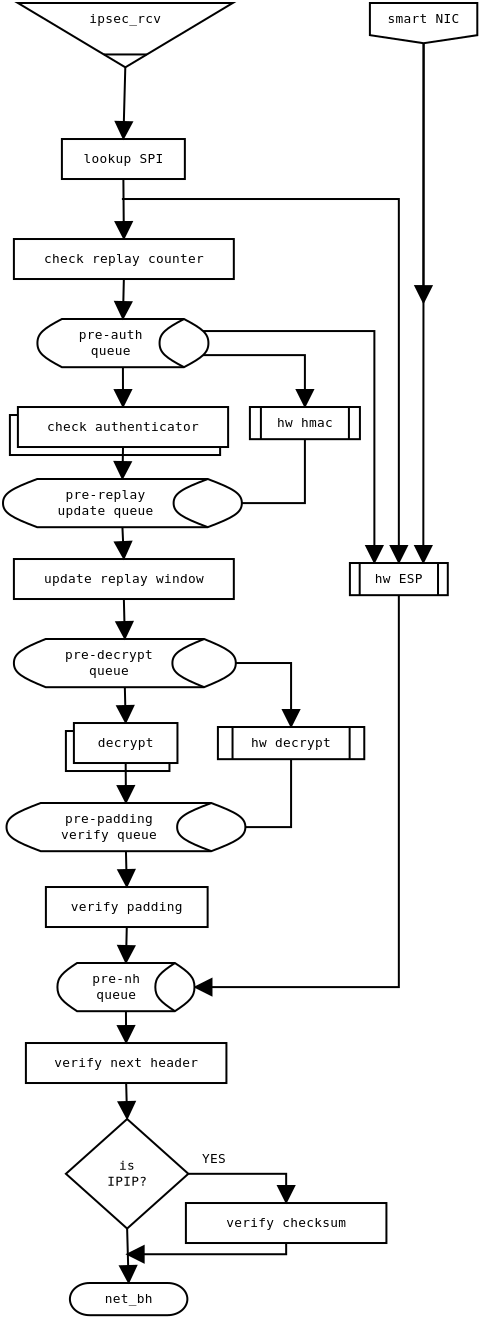 <?xml version="1.0"?>
<dia:diagram xmlns:dia="http://www.lysator.liu.se/~alla/dia/">
  <dia:layer name="Background" visible="true">
    <dia:object type="Flowchart - Box" version="0" id="O0">
      <dia:attribute name="obj_pos">
        <dia:point val="5,21.4"/>
      </dia:attribute>
      <dia:attribute name="obj_bb">
        <dia:rectangle val="4.95,21.35;15.561,23.45"/>
      </dia:attribute>
      <dia:attribute name="elem_corner">
        <dia:point val="5,21.4"/>
      </dia:attribute>
      <dia:attribute name="elem_width">
        <dia:real val="10.511"/>
      </dia:attribute>
      <dia:attribute name="elem_height">
        <dia:real val="2"/>
      </dia:attribute>
      <dia:attribute name="show_background">
        <dia:boolean val="true"/>
      </dia:attribute>
      <dia:attribute name="padding">
        <dia:real val="0.5"/>
      </dia:attribute>
      <dia:attribute name="text">
        <dia:composite type="text">
          <dia:attribute name="string">
            <dia:string>#check authenticator#</dia:string>
          </dia:attribute>
          <dia:attribute name="font">
            <dia:font name="Courier"/>
          </dia:attribute>
          <dia:attribute name="height">
            <dia:real val="0.8"/>
          </dia:attribute>
          <dia:attribute name="pos">
            <dia:point val="10.256,22.595"/>
          </dia:attribute>
          <dia:attribute name="color">
            <dia:color val="#000000"/>
          </dia:attribute>
          <dia:attribute name="alignment">
            <dia:enum val="1"/>
          </dia:attribute>
        </dia:composite>
      </dia:attribute>
    </dia:object>
    <dia:object type="Flowchart - Box" version="0" id="O1">
      <dia:attribute name="obj_pos">
        <dia:point val="7.8,37.2"/>
      </dia:attribute>
      <dia:attribute name="obj_bb">
        <dia:rectangle val="7.75,37.15;13.028,39.25"/>
      </dia:attribute>
      <dia:attribute name="elem_corner">
        <dia:point val="7.8,37.2"/>
      </dia:attribute>
      <dia:attribute name="elem_width">
        <dia:real val="5.178"/>
      </dia:attribute>
      <dia:attribute name="elem_height">
        <dia:real val="2"/>
      </dia:attribute>
      <dia:attribute name="show_background">
        <dia:boolean val="true"/>
      </dia:attribute>
      <dia:attribute name="padding">
        <dia:real val="0.5"/>
      </dia:attribute>
      <dia:attribute name="text">
        <dia:composite type="text">
          <dia:attribute name="string">
            <dia:string>#decrypt#</dia:string>
          </dia:attribute>
          <dia:attribute name="font">
            <dia:font name="Courier"/>
          </dia:attribute>
          <dia:attribute name="height">
            <dia:real val="0.8"/>
          </dia:attribute>
          <dia:attribute name="pos">
            <dia:point val="10.389,38.395"/>
          </dia:attribute>
          <dia:attribute name="color">
            <dia:color val="#000000"/>
          </dia:attribute>
          <dia:attribute name="alignment">
            <dia:enum val="1"/>
          </dia:attribute>
        </dia:composite>
      </dia:attribute>
    </dia:object>
    <dia:object type="Flowchart - Offline Storage" version="0" id="O2">
      <dia:attribute name="obj_pos">
        <dia:point val="5.4,0.8"/>
      </dia:attribute>
      <dia:attribute name="obj_bb">
        <dia:rectangle val="4.876,0.276;16.665,4.538"/>
      </dia:attribute>
      <dia:attribute name="elem_corner">
        <dia:point val="5.4,0.8"/>
      </dia:attribute>
      <dia:attribute name="elem_width">
        <dia:real val="10.741"/>
      </dia:attribute>
      <dia:attribute name="elem_height">
        <dia:real val="3.214"/>
      </dia:attribute>
      <dia:attribute name="show_background">
        <dia:boolean val="true"/>
      </dia:attribute>
      <dia:attribute name="flip_horizontal">
        <dia:boolean val="false"/>
      </dia:attribute>
      <dia:attribute name="flip_vertical">
        <dia:boolean val="false"/>
      </dia:attribute>
      <dia:attribute name="padding">
        <dia:real val="0.354"/>
      </dia:attribute>
      <dia:attribute name="text">
        <dia:composite type="text">
          <dia:attribute name="string">
            <dia:string>#ipsec_rcv#</dia:string>
          </dia:attribute>
          <dia:attribute name="font">
            <dia:font name="Courier"/>
          </dia:attribute>
          <dia:attribute name="height">
            <dia:real val="0.8"/>
          </dia:attribute>
          <dia:attribute name="pos">
            <dia:point val="10.77,1.798"/>
          </dia:attribute>
          <dia:attribute name="color">
            <dia:color val="#000000"/>
          </dia:attribute>
          <dia:attribute name="alignment">
            <dia:enum val="1"/>
          </dia:attribute>
        </dia:composite>
      </dia:attribute>
    </dia:object>
    <dia:object type="Standard - Line" version="0" id="O3">
      <dia:attribute name="obj_pos">
        <dia:point val="10.674,9.6"/>
      </dia:attribute>
      <dia:attribute name="obj_bb">
        <dia:rectangle val="9.898,9.55;11.498,12.65"/>
      </dia:attribute>
      <dia:attribute name="conn_endpoints">
        <dia:point val="10.674,9.6"/>
        <dia:point val="10.698,12.6"/>
      </dia:attribute>
      <dia:attribute name="numcp">
        <dia:int val="2"/>
      </dia:attribute>
      <dia:attribute name="end_arrow">
        <dia:enum val="3"/>
      </dia:attribute>
      <dia:attribute name="end_arrow_length">
        <dia:real val="0.8"/>
      </dia:attribute>
      <dia:attribute name="end_arrow_width">
        <dia:real val="0.8"/>
      </dia:attribute>
      <dia:connections>
        <dia:connection handle="0" to="O6" connection="13"/>
        <dia:connection handle="1" to="O4" connection="2"/>
      </dia:connections>
    </dia:object>
    <dia:object type="Flowchart - Box" version="0" id="O4">
      <dia:attribute name="obj_pos">
        <dia:point val="5.2,12.6"/>
      </dia:attribute>
      <dia:attribute name="obj_bb">
        <dia:rectangle val="5.15,12.55;16.246,14.65"/>
      </dia:attribute>
      <dia:attribute name="elem_corner">
        <dia:point val="5.2,12.6"/>
      </dia:attribute>
      <dia:attribute name="elem_width">
        <dia:real val="10.996"/>
      </dia:attribute>
      <dia:attribute name="elem_height">
        <dia:real val="2"/>
      </dia:attribute>
      <dia:attribute name="show_background">
        <dia:boolean val="true"/>
      </dia:attribute>
      <dia:attribute name="padding">
        <dia:real val="0.5"/>
      </dia:attribute>
      <dia:attribute name="text">
        <dia:composite type="text">
          <dia:attribute name="string">
            <dia:string>#check replay counter#</dia:string>
          </dia:attribute>
          <dia:attribute name="font">
            <dia:font name="Courier"/>
          </dia:attribute>
          <dia:attribute name="height">
            <dia:real val="0.8"/>
          </dia:attribute>
          <dia:attribute name="pos">
            <dia:point val="10.698,13.795"/>
          </dia:attribute>
          <dia:attribute name="color">
            <dia:color val="#000000"/>
          </dia:attribute>
          <dia:attribute name="alignment">
            <dia:enum val="1"/>
          </dia:attribute>
        </dia:composite>
      </dia:attribute>
    </dia:object>
    <dia:object type="Standard - Line" version="0" id="O5">
      <dia:attribute name="obj_pos">
        <dia:point val="10.651,19.007"/>
      </dia:attribute>
      <dia:attribute name="obj_bb">
        <dia:rectangle val="9.856,18.957;11.456,21.05"/>
      </dia:attribute>
      <dia:attribute name="conn_endpoints">
        <dia:point val="10.651,19.007"/>
        <dia:point val="10.656,21"/>
      </dia:attribute>
      <dia:attribute name="numcp">
        <dia:int val="2"/>
      </dia:attribute>
      <dia:attribute name="end_arrow">
        <dia:enum val="3"/>
      </dia:attribute>
      <dia:attribute name="end_arrow_length">
        <dia:real val="0.8"/>
      </dia:attribute>
      <dia:attribute name="end_arrow_width">
        <dia:real val="0.8"/>
      </dia:attribute>
      <dia:connections>
        <dia:connection handle="0" to="O46" connection="14"/>
        <dia:connection handle="1" to="O44" connection="2"/>
      </dia:connections>
    </dia:object>
    <dia:object type="Flowchart - Box" version="0" id="O6">
      <dia:attribute name="obj_pos">
        <dia:point val="7.6,7.6"/>
      </dia:attribute>
      <dia:attribute name="obj_bb">
        <dia:rectangle val="7.55,7.55;13.798,9.65"/>
      </dia:attribute>
      <dia:attribute name="elem_corner">
        <dia:point val="7.6,7.6"/>
      </dia:attribute>
      <dia:attribute name="elem_width">
        <dia:real val="6.148"/>
      </dia:attribute>
      <dia:attribute name="elem_height">
        <dia:real val="2"/>
      </dia:attribute>
      <dia:attribute name="show_background">
        <dia:boolean val="true"/>
      </dia:attribute>
      <dia:attribute name="padding">
        <dia:real val="0.5"/>
      </dia:attribute>
      <dia:attribute name="text">
        <dia:composite type="text">
          <dia:attribute name="string">
            <dia:string>#lookup SPI#</dia:string>
          </dia:attribute>
          <dia:attribute name="font">
            <dia:font name="Courier"/>
          </dia:attribute>
          <dia:attribute name="height">
            <dia:real val="0.8"/>
          </dia:attribute>
          <dia:attribute name="pos">
            <dia:point val="10.674,8.795"/>
          </dia:attribute>
          <dia:attribute name="color">
            <dia:color val="#000000"/>
          </dia:attribute>
          <dia:attribute name="alignment">
            <dia:enum val="1"/>
          </dia:attribute>
        </dia:composite>
      </dia:attribute>
    </dia:object>
    <dia:object type="Standard - Line" version="0" id="O7">
      <dia:attribute name="obj_pos">
        <dia:point val="10.77,4.014"/>
      </dia:attribute>
      <dia:attribute name="obj_bb">
        <dia:rectangle val="9.874,3.964;11.474,7.65"/>
      </dia:attribute>
      <dia:attribute name="conn_endpoints">
        <dia:point val="10.77,4.014"/>
        <dia:point val="10.674,7.6"/>
      </dia:attribute>
      <dia:attribute name="numcp">
        <dia:int val="1"/>
      </dia:attribute>
      <dia:attribute name="end_arrow">
        <dia:enum val="3"/>
      </dia:attribute>
      <dia:attribute name="end_arrow_length">
        <dia:real val="0.8"/>
      </dia:attribute>
      <dia:attribute name="end_arrow_width">
        <dia:real val="0.8"/>
      </dia:attribute>
      <dia:connections>
        <dia:connection handle="0" to="O2" connection="8"/>
        <dia:connection handle="1" to="O6" connection="2"/>
      </dia:connections>
    </dia:object>
    <dia:object type="Standard - Line" version="0" id="O8">
      <dia:attribute name="obj_pos">
        <dia:point val="10.747,35.007"/>
      </dia:attribute>
      <dia:attribute name="obj_bb">
        <dia:rectangle val="9.989,34.957;11.589,36.85"/>
      </dia:attribute>
      <dia:attribute name="conn_endpoints">
        <dia:point val="10.747,35.007"/>
        <dia:point val="10.789,36.8"/>
      </dia:attribute>
      <dia:attribute name="numcp">
        <dia:int val="2"/>
      </dia:attribute>
      <dia:attribute name="end_arrow">
        <dia:enum val="3"/>
      </dia:attribute>
      <dia:attribute name="end_arrow_length">
        <dia:real val="0.8"/>
      </dia:attribute>
      <dia:attribute name="end_arrow_width">
        <dia:real val="0.8"/>
      </dia:attribute>
      <dia:connections>
        <dia:connection handle="0" to="O38" connection="14"/>
        <dia:connection handle="1" to="O36" connection="2"/>
      </dia:connections>
    </dia:object>
    <dia:object type="Flowchart - Box" version="0" id="O9">
      <dia:attribute name="obj_pos">
        <dia:point val="6.8,45"/>
      </dia:attribute>
      <dia:attribute name="obj_bb">
        <dia:rectangle val="6.75,44.95;14.937,47.05"/>
      </dia:attribute>
      <dia:attribute name="elem_corner">
        <dia:point val="6.8,45"/>
      </dia:attribute>
      <dia:attribute name="elem_width">
        <dia:real val="8.087"/>
      </dia:attribute>
      <dia:attribute name="elem_height">
        <dia:real val="2"/>
      </dia:attribute>
      <dia:attribute name="show_background">
        <dia:boolean val="true"/>
      </dia:attribute>
      <dia:attribute name="padding">
        <dia:real val="0.5"/>
      </dia:attribute>
      <dia:attribute name="text">
        <dia:composite type="text">
          <dia:attribute name="string">
            <dia:string>#verify padding#</dia:string>
          </dia:attribute>
          <dia:attribute name="font">
            <dia:font name="Courier"/>
          </dia:attribute>
          <dia:attribute name="height">
            <dia:real val="0.8"/>
          </dia:attribute>
          <dia:attribute name="pos">
            <dia:point val="10.844,46.195"/>
          </dia:attribute>
          <dia:attribute name="color">
            <dia:color val="#000000"/>
          </dia:attribute>
          <dia:attribute name="alignment">
            <dia:enum val="1"/>
          </dia:attribute>
        </dia:composite>
      </dia:attribute>
    </dia:object>
    <dia:object type="Standard - Line" version="0" id="O10">
      <dia:attribute name="obj_pos">
        <dia:point val="10.789,38.8"/>
      </dia:attribute>
      <dia:attribute name="obj_bb">
        <dia:rectangle val="10.002,38.75;11.602,40.85"/>
      </dia:attribute>
      <dia:attribute name="conn_endpoints">
        <dia:point val="10.789,38.8"/>
        <dia:point val="10.802,40.8"/>
      </dia:attribute>
      <dia:attribute name="numcp">
        <dia:int val="2"/>
      </dia:attribute>
      <dia:attribute name="end_arrow">
        <dia:enum val="3"/>
      </dia:attribute>
      <dia:attribute name="end_arrow_length">
        <dia:real val="0.8"/>
      </dia:attribute>
      <dia:attribute name="end_arrow_width">
        <dia:real val="0.8"/>
      </dia:attribute>
      <dia:connections>
        <dia:connection handle="0" to="O36" connection="13"/>
        <dia:connection handle="1" to="O34" connection="2"/>
      </dia:connections>
    </dia:object>
    <dia:object type="Standard - Line" version="0" id="O11">
      <dia:attribute name="obj_pos">
        <dia:point val="10.844,47"/>
      </dia:attribute>
      <dia:attribute name="obj_bb">
        <dia:rectangle val="10.002,46.95;11.602,48.85"/>
      </dia:attribute>
      <dia:attribute name="conn_endpoints">
        <dia:point val="10.844,47"/>
        <dia:point val="10.802,48.8"/>
      </dia:attribute>
      <dia:attribute name="numcp">
        <dia:int val="2"/>
      </dia:attribute>
      <dia:attribute name="end_arrow">
        <dia:enum val="3"/>
      </dia:attribute>
      <dia:attribute name="end_arrow_length">
        <dia:real val="0.8"/>
      </dia:attribute>
      <dia:attribute name="end_arrow_width">
        <dia:real val="0.8"/>
      </dia:attribute>
      <dia:connections>
        <dia:connection handle="0" to="O9" connection="13"/>
        <dia:connection handle="1" to="O33" connection="2"/>
      </dia:connections>
    </dia:object>
    <dia:object type="Standard - Line" version="0" id="O12">
      <dia:attribute name="obj_pos">
        <dia:point val="10.656,23"/>
      </dia:attribute>
      <dia:attribute name="obj_bb">
        <dia:rectangle val="9.827,22.95;11.426,24.65"/>
      </dia:attribute>
      <dia:attribute name="conn_endpoints">
        <dia:point val="10.656,23"/>
        <dia:point val="10.626,24.6"/>
      </dia:attribute>
      <dia:attribute name="numcp">
        <dia:int val="2"/>
      </dia:attribute>
      <dia:attribute name="end_arrow">
        <dia:enum val="3"/>
      </dia:attribute>
      <dia:attribute name="end_arrow_length">
        <dia:real val="0.8"/>
      </dia:attribute>
      <dia:attribute name="end_arrow_width">
        <dia:real val="0.8"/>
      </dia:attribute>
      <dia:connections>
        <dia:connection handle="0" to="O44" connection="13"/>
        <dia:connection handle="1" to="O42" connection="2"/>
      </dia:connections>
    </dia:object>
    <dia:object type="Standard - ZigZagLine" version="0" id="O13">
      <dia:attribute name="obj_pos">
        <dia:point val="14.658,18.405"/>
      </dia:attribute>
      <dia:attribute name="obj_bb">
        <dia:rectangle val="14.608,18.355;20.55,21"/>
      </dia:attribute>
      <dia:attribute name="orth_points">
        <dia:point val="14.658,18.405"/>
        <dia:point val="19.75,18.405"/>
        <dia:point val="19.75,21"/>
      </dia:attribute>
      <dia:attribute name="orth_orient">
        <dia:enum val="0"/>
        <dia:enum val="1"/>
      </dia:attribute>
      <dia:attribute name="end_arrow">
        <dia:enum val="3"/>
      </dia:attribute>
      <dia:attribute name="end_arrow_length">
        <dia:real val="0.8"/>
      </dia:attribute>
      <dia:attribute name="end_arrow_width">
        <dia:real val="0.8"/>
      </dia:attribute>
      <dia:connections>
        <dia:connection handle="0" to="O46" connection="11"/>
        <dia:connection handle="1" to="O45" connection="2"/>
      </dia:connections>
    </dia:object>
    <dia:object type="Standard - ZigZagLine" version="0" id="O14">
      <dia:attribute name="obj_pos">
        <dia:point val="14.053,25.804"/>
      </dia:attribute>
      <dia:attribute name="obj_bb">
        <dia:rectangle val="14.003,22.607;19.8,26.604"/>
      </dia:attribute>
      <dia:attribute name="orth_points">
        <dia:point val="14.053,25.804"/>
        <dia:point val="19.75,25.804"/>
        <dia:point val="19.75,22.607"/>
      </dia:attribute>
      <dia:attribute name="orth_orient">
        <dia:enum val="0"/>
        <dia:enum val="1"/>
      </dia:attribute>
      <dia:attribute name="start_arrow">
        <dia:enum val="3"/>
      </dia:attribute>
      <dia:attribute name="start_arrow_length">
        <dia:real val="0.8"/>
      </dia:attribute>
      <dia:attribute name="start_arrow_width">
        <dia:real val="0.8"/>
      </dia:attribute>
      <dia:connections>
        <dia:connection handle="0" to="O42" connection="10"/>
        <dia:connection handle="1" to="O45" connection="14"/>
      </dia:connections>
    </dia:object>
    <dia:object type="Standard - ZigZagLine" version="0" id="O15">
      <dia:attribute name="obj_pos">
        <dia:point val="16.295,33.804"/>
      </dia:attribute>
      <dia:attribute name="obj_bb">
        <dia:rectangle val="16.245,33.75;19.859,37"/>
      </dia:attribute>
      <dia:attribute name="orth_points">
        <dia:point val="16.295,33.804"/>
        <dia:point val="16.295,33.8"/>
        <dia:point val="19.059,33.8"/>
        <dia:point val="19.059,37"/>
      </dia:attribute>
      <dia:attribute name="orth_orient">
        <dia:enum val="1"/>
        <dia:enum val="0"/>
        <dia:enum val="1"/>
      </dia:attribute>
      <dia:attribute name="end_arrow">
        <dia:enum val="3"/>
      </dia:attribute>
      <dia:attribute name="end_arrow_length">
        <dia:real val="0.8"/>
      </dia:attribute>
      <dia:attribute name="end_arrow_width">
        <dia:real val="0.8"/>
      </dia:attribute>
      <dia:connections>
        <dia:connection handle="0" to="O38" connection="10"/>
        <dia:connection handle="1" to="O37" connection="2"/>
      </dia:connections>
    </dia:object>
    <dia:object type="Standard - ZigZagLine" version="0" id="O16">
      <dia:attribute name="obj_pos">
        <dia:point val="14.229,42.004"/>
      </dia:attribute>
      <dia:attribute name="obj_bb">
        <dia:rectangle val="14.179,38.607;19.109,42.804"/>
      </dia:attribute>
      <dia:attribute name="orth_points">
        <dia:point val="14.229,42.004"/>
        <dia:point val="19.059,42.004"/>
        <dia:point val="19.059,38.607"/>
      </dia:attribute>
      <dia:attribute name="orth_orient">
        <dia:enum val="0"/>
        <dia:enum val="1"/>
      </dia:attribute>
      <dia:attribute name="start_arrow">
        <dia:enum val="3"/>
      </dia:attribute>
      <dia:attribute name="start_arrow_length">
        <dia:real val="0.8"/>
      </dia:attribute>
      <dia:attribute name="start_arrow_width">
        <dia:real val="0.8"/>
      </dia:attribute>
      <dia:connections>
        <dia:connection handle="0" to="O34" connection="10"/>
        <dia:connection handle="1" to="O37" connection="14"/>
      </dia:connections>
    </dia:object>
    <dia:object type="Standard - ZigZagLine" version="0" id="O17">
      <dia:attribute name="obj_pos">
        <dia:point val="14.658,17.202"/>
      </dia:attribute>
      <dia:attribute name="obj_bb">
        <dia:rectangle val="14.608,17.152;24.024,28.8"/>
      </dia:attribute>
      <dia:attribute name="orth_points">
        <dia:point val="14.658,17.202"/>
        <dia:point val="23.224,17.202"/>
        <dia:point val="23.224,28.8"/>
      </dia:attribute>
      <dia:attribute name="orth_orient">
        <dia:enum val="0"/>
        <dia:enum val="1"/>
      </dia:attribute>
      <dia:attribute name="end_arrow">
        <dia:enum val="3"/>
      </dia:attribute>
      <dia:attribute name="end_arrow_length">
        <dia:real val="0.8"/>
      </dia:attribute>
      <dia:attribute name="end_arrow_width">
        <dia:real val="0.8"/>
      </dia:attribute>
      <dia:connections>
        <dia:connection handle="0" to="O46" connection="9"/>
        <dia:connection handle="1" to="O41" connection="1"/>
      </dia:connections>
    </dia:object>
    <dia:object type="Standard - ZigZagLine" version="0" id="O18">
      <dia:attribute name="obj_pos">
        <dia:point val="14.229,50.004"/>
      </dia:attribute>
      <dia:attribute name="obj_bb">
        <dia:rectangle val="14.179,30.407;24.497,50.804"/>
      </dia:attribute>
      <dia:attribute name="orth_points">
        <dia:point val="14.229,50.004"/>
        <dia:point val="24.447,50.004"/>
        <dia:point val="24.447,30.407"/>
      </dia:attribute>
      <dia:attribute name="orth_orient">
        <dia:enum val="0"/>
        <dia:enum val="1"/>
      </dia:attribute>
      <dia:attribute name="start_arrow">
        <dia:enum val="3"/>
      </dia:attribute>
      <dia:attribute name="start_arrow_length">
        <dia:real val="0.8"/>
      </dia:attribute>
      <dia:attribute name="start_arrow_width">
        <dia:real val="0.8"/>
      </dia:attribute>
      <dia:connections>
        <dia:connection handle="0" to="O33" connection="10"/>
        <dia:connection handle="1" to="O41" connection="14"/>
      </dia:connections>
    </dia:object>
    <dia:object type="Flowchart - Off Page Connector" version="0" id="O19">
      <dia:attribute name="obj_pos">
        <dia:point val="23,0.8"/>
      </dia:attribute>
      <dia:attribute name="obj_bb">
        <dia:rectangle val="22.476,0.276;28.894,3.333"/>
      </dia:attribute>
      <dia:attribute name="elem_corner">
        <dia:point val="23,0.8"/>
      </dia:attribute>
      <dia:attribute name="elem_width">
        <dia:real val="5.37"/>
      </dia:attribute>
      <dia:attribute name="elem_height">
        <dia:real val="2.009"/>
      </dia:attribute>
      <dia:attribute name="show_background">
        <dia:boolean val="true"/>
      </dia:attribute>
      <dia:attribute name="flip_horizontal">
        <dia:boolean val="false"/>
      </dia:attribute>
      <dia:attribute name="flip_vertical">
        <dia:boolean val="false"/>
      </dia:attribute>
      <dia:attribute name="padding">
        <dia:real val="0.354"/>
      </dia:attribute>
      <dia:attribute name="text">
        <dia:composite type="text">
          <dia:attribute name="string">
            <dia:string>#smart NIC#</dia:string>
          </dia:attribute>
          <dia:attribute name="font">
            <dia:font name="Courier"/>
          </dia:attribute>
          <dia:attribute name="height">
            <dia:real val="0.8"/>
          </dia:attribute>
          <dia:attribute name="pos">
            <dia:point val="25.685,1.798"/>
          </dia:attribute>
          <dia:attribute name="color">
            <dia:color val="#000000"/>
          </dia:attribute>
          <dia:attribute name="alignment">
            <dia:enum val="1"/>
          </dia:attribute>
        </dia:composite>
      </dia:attribute>
    </dia:object>
    <dia:object type="Standard - Line" version="0" id="O20">
      <dia:attribute name="obj_pos">
        <dia:point val="25.685,2.809"/>
      </dia:attribute>
      <dia:attribute name="obj_bb">
        <dia:rectangle val="24.878,2.759;26.478,15.854"/>
      </dia:attribute>
      <dia:attribute name="conn_endpoints">
        <dia:point val="25.685,2.809"/>
        <dia:point val="25.678,15.804"/>
      </dia:attribute>
      <dia:attribute name="numcp">
        <dia:int val="1"/>
      </dia:attribute>
      <dia:attribute name="end_arrow">
        <dia:enum val="3"/>
      </dia:attribute>
      <dia:attribute name="end_arrow_length">
        <dia:real val="0.8"/>
      </dia:attribute>
      <dia:attribute name="end_arrow_width">
        <dia:real val="0.8"/>
      </dia:attribute>
      <dia:connections>
        <dia:connection handle="0" to="O19" connection="14"/>
        <dia:connection handle="1" to="O21" connection="0"/>
      </dia:connections>
    </dia:object>
    <dia:object type="Standard - Line" version="0" id="O21">
      <dia:attribute name="obj_pos">
        <dia:point val="25.685,2.809"/>
      </dia:attribute>
      <dia:attribute name="obj_bb">
        <dia:rectangle val="24.871,2.759;26.471,28.85"/>
      </dia:attribute>
      <dia:attribute name="conn_endpoints">
        <dia:point val="25.685,2.809"/>
        <dia:point val="25.671,28.8"/>
      </dia:attribute>
      <dia:attribute name="numcp">
        <dia:int val="1"/>
      </dia:attribute>
      <dia:attribute name="end_arrow">
        <dia:enum val="3"/>
      </dia:attribute>
      <dia:attribute name="end_arrow_length">
        <dia:real val="0.8"/>
      </dia:attribute>
      <dia:attribute name="end_arrow_width">
        <dia:real val="0.8"/>
      </dia:attribute>
      <dia:connections>
        <dia:connection handle="0" to="O19" connection="14"/>
        <dia:connection handle="1" to="O41" connection="3"/>
      </dia:connections>
    </dia:object>
    <dia:object type="Standard - ZigZagLine" version="0" id="O22">
      <dia:attribute name="obj_pos">
        <dia:point val="10.6,10.6"/>
      </dia:attribute>
      <dia:attribute name="obj_bb">
        <dia:rectangle val="10.55,10.55;25.247,28.8"/>
      </dia:attribute>
      <dia:attribute name="orth_points">
        <dia:point val="10.6,10.6"/>
        <dia:point val="24.447,10.6"/>
        <dia:point val="24.447,28.8"/>
      </dia:attribute>
      <dia:attribute name="orth_orient">
        <dia:enum val="0"/>
        <dia:enum val="1"/>
      </dia:attribute>
      <dia:attribute name="end_arrow">
        <dia:enum val="3"/>
      </dia:attribute>
      <dia:attribute name="end_arrow_length">
        <dia:real val="0.8"/>
      </dia:attribute>
      <dia:attribute name="end_arrow_width">
        <dia:real val="0.8"/>
      </dia:attribute>
      <dia:connections>
        <dia:connection handle="1" to="O41" connection="2"/>
      </dia:connections>
    </dia:object>
    <dia:object type="Flowchart - Terminal" version="0" id="O23">
      <dia:attribute name="obj_pos">
        <dia:point val="8,64.8"/>
      </dia:attribute>
      <dia:attribute name="obj_bb">
        <dia:rectangle val="7.476,64.276;14.398,66.931"/>
      </dia:attribute>
      <dia:attribute name="elem_corner">
        <dia:point val="8,64.8"/>
      </dia:attribute>
      <dia:attribute name="elem_width">
        <dia:real val="5.874"/>
      </dia:attribute>
      <dia:attribute name="elem_height">
        <dia:real val="1.607"/>
      </dia:attribute>
      <dia:attribute name="show_background">
        <dia:boolean val="true"/>
      </dia:attribute>
      <dia:attribute name="flip_horizontal">
        <dia:boolean val="false"/>
      </dia:attribute>
      <dia:attribute name="flip_vertical">
        <dia:boolean val="false"/>
      </dia:attribute>
      <dia:attribute name="padding">
        <dia:real val="0.354"/>
      </dia:attribute>
      <dia:attribute name="text">
        <dia:composite type="text">
          <dia:attribute name="string">
            <dia:string>#net_bh#</dia:string>
          </dia:attribute>
          <dia:attribute name="font">
            <dia:font name="Courier"/>
          </dia:attribute>
          <dia:attribute name="height">
            <dia:real val="0.8"/>
          </dia:attribute>
          <dia:attribute name="pos">
            <dia:point val="10.937,65.798"/>
          </dia:attribute>
          <dia:attribute name="color">
            <dia:color val="#000000"/>
          </dia:attribute>
          <dia:attribute name="alignment">
            <dia:enum val="1"/>
          </dia:attribute>
        </dia:composite>
      </dia:attribute>
    </dia:object>
    <dia:object type="Flowchart - Box" version="0" id="O24">
      <dia:attribute name="obj_pos">
        <dia:point val="5.8,52.8"/>
      </dia:attribute>
      <dia:attribute name="obj_bb">
        <dia:rectangle val="5.75,52.75;15.876,54.85"/>
      </dia:attribute>
      <dia:attribute name="elem_corner">
        <dia:point val="5.8,52.8"/>
      </dia:attribute>
      <dia:attribute name="elem_width">
        <dia:real val="10.026"/>
      </dia:attribute>
      <dia:attribute name="elem_height">
        <dia:real val="2"/>
      </dia:attribute>
      <dia:attribute name="show_background">
        <dia:boolean val="true"/>
      </dia:attribute>
      <dia:attribute name="padding">
        <dia:real val="0.5"/>
      </dia:attribute>
      <dia:attribute name="text">
        <dia:composite type="text">
          <dia:attribute name="string">
            <dia:string>#verify next header#</dia:string>
          </dia:attribute>
          <dia:attribute name="font">
            <dia:font name="Courier"/>
          </dia:attribute>
          <dia:attribute name="height">
            <dia:real val="0.8"/>
          </dia:attribute>
          <dia:attribute name="pos">
            <dia:point val="10.813,53.995"/>
          </dia:attribute>
          <dia:attribute name="color">
            <dia:color val="#000000"/>
          </dia:attribute>
          <dia:attribute name="alignment">
            <dia:enum val="1"/>
          </dia:attribute>
        </dia:composite>
      </dia:attribute>
    </dia:object>
    <dia:object type="Flowchart - Box" version="0" id="O25">
      <dia:attribute name="obj_pos">
        <dia:point val="13.8,60.8"/>
      </dia:attribute>
      <dia:attribute name="obj_bb">
        <dia:rectangle val="13.75,60.75;23.876,62.85"/>
      </dia:attribute>
      <dia:attribute name="elem_corner">
        <dia:point val="13.8,60.8"/>
      </dia:attribute>
      <dia:attribute name="elem_width">
        <dia:real val="10.026"/>
      </dia:attribute>
      <dia:attribute name="elem_height">
        <dia:real val="2"/>
      </dia:attribute>
      <dia:attribute name="show_background">
        <dia:boolean val="true"/>
      </dia:attribute>
      <dia:attribute name="padding">
        <dia:real val="0.5"/>
      </dia:attribute>
      <dia:attribute name="text">
        <dia:composite type="text">
          <dia:attribute name="string">
            <dia:string>#verify checksum#</dia:string>
          </dia:attribute>
          <dia:attribute name="font">
            <dia:font name="Courier"/>
          </dia:attribute>
          <dia:attribute name="height">
            <dia:real val="0.8"/>
          </dia:attribute>
          <dia:attribute name="pos">
            <dia:point val="18.813,61.995"/>
          </dia:attribute>
          <dia:attribute name="color">
            <dia:color val="#000000"/>
          </dia:attribute>
          <dia:attribute name="alignment">
            <dia:enum val="1"/>
          </dia:attribute>
        </dia:composite>
      </dia:attribute>
    </dia:object>
    <dia:object type="Flowchart - Diamond" version="0" id="O26">
      <dia:attribute name="obj_pos">
        <dia:point val="7.8,56.6"/>
      </dia:attribute>
      <dia:attribute name="obj_bb">
        <dia:rectangle val="7.75,56.55;13.971,62.127"/>
      </dia:attribute>
      <dia:attribute name="elem_corner">
        <dia:point val="7.8,56.6"/>
      </dia:attribute>
      <dia:attribute name="elem_width">
        <dia:real val="6.121"/>
      </dia:attribute>
      <dia:attribute name="elem_height">
        <dia:real val="5.477"/>
      </dia:attribute>
      <dia:attribute name="show_background">
        <dia:boolean val="true"/>
      </dia:attribute>
      <dia:attribute name="padding">
        <dia:real val="0.354"/>
      </dia:attribute>
      <dia:attribute name="text">
        <dia:composite type="text">
          <dia:attribute name="string">
            <dia:string>#is
IPIP?#</dia:string>
          </dia:attribute>
          <dia:attribute name="font">
            <dia:font name="Courier"/>
          </dia:attribute>
          <dia:attribute name="height">
            <dia:real val="0.8"/>
          </dia:attribute>
          <dia:attribute name="pos">
            <dia:point val="10.861,59.133"/>
          </dia:attribute>
          <dia:attribute name="color">
            <dia:color val="#000000"/>
          </dia:attribute>
          <dia:attribute name="alignment">
            <dia:enum val="1"/>
          </dia:attribute>
        </dia:composite>
      </dia:attribute>
    </dia:object>
    <dia:object type="Standard - Line" version="0" id="O27">
      <dia:attribute name="obj_pos">
        <dia:point val="10.813,54.8"/>
      </dia:attribute>
      <dia:attribute name="obj_bb">
        <dia:rectangle val="10.061,54.75;11.66,56.65"/>
      </dia:attribute>
      <dia:attribute name="conn_endpoints">
        <dia:point val="10.813,54.8"/>
        <dia:point val="10.861,56.6"/>
      </dia:attribute>
      <dia:attribute name="numcp">
        <dia:int val="1"/>
      </dia:attribute>
      <dia:attribute name="end_arrow">
        <dia:enum val="3"/>
      </dia:attribute>
      <dia:attribute name="end_arrow_length">
        <dia:real val="0.8"/>
      </dia:attribute>
      <dia:attribute name="end_arrow_width">
        <dia:real val="0.8"/>
      </dia:attribute>
      <dia:connections>
        <dia:connection handle="0" to="O24" connection="13"/>
        <dia:connection handle="1" to="O26" connection="0"/>
      </dia:connections>
    </dia:object>
    <dia:object type="Standard - ZigZagLine" version="0" id="O28">
      <dia:attribute name="obj_pos">
        <dia:point val="13.921,59.339"/>
      </dia:attribute>
      <dia:attribute name="obj_bb">
        <dia:rectangle val="13.871,59.289;19.613,60.8"/>
      </dia:attribute>
      <dia:attribute name="orth_points">
        <dia:point val="13.921,59.339"/>
        <dia:point val="18.813,59.339"/>
        <dia:point val="18.813,60.8"/>
      </dia:attribute>
      <dia:attribute name="orth_orient">
        <dia:enum val="0"/>
        <dia:enum val="1"/>
      </dia:attribute>
      <dia:attribute name="end_arrow">
        <dia:enum val="3"/>
      </dia:attribute>
      <dia:attribute name="end_arrow_length">
        <dia:real val="0.8"/>
      </dia:attribute>
      <dia:attribute name="end_arrow_width">
        <dia:real val="0.8"/>
      </dia:attribute>
      <dia:connections>
        <dia:connection handle="0" to="O26" connection="4"/>
        <dia:connection handle="1" to="O25" connection="2"/>
      </dia:connections>
    </dia:object>
    <dia:object type="Standard - Text" version="0" id="O29">
      <dia:attribute name="obj_pos">
        <dia:point val="15.2,58.8"/>
      </dia:attribute>
      <dia:attribute name="obj_bb">
        <dia:rectangle val="14.323,58.205;16.027,59.005"/>
      </dia:attribute>
      <dia:attribute name="text">
        <dia:composite type="text">
          <dia:attribute name="string">
            <dia:string>#YES#</dia:string>
          </dia:attribute>
          <dia:attribute name="font">
            <dia:font name="Courier"/>
          </dia:attribute>
          <dia:attribute name="height">
            <dia:real val="0.8"/>
          </dia:attribute>
          <dia:attribute name="pos">
            <dia:point val="15.2,58.8"/>
          </dia:attribute>
          <dia:attribute name="color">
            <dia:color val="#000000"/>
          </dia:attribute>
          <dia:attribute name="alignment">
            <dia:enum val="1"/>
          </dia:attribute>
        </dia:composite>
      </dia:attribute>
    </dia:object>
    <dia:object type="Standard - Line" version="0" id="O30">
      <dia:attribute name="obj_pos">
        <dia:point val="10.861,62.077"/>
      </dia:attribute>
      <dia:attribute name="obj_bb">
        <dia:rectangle val="10.137,62.027;11.737,64.85"/>
      </dia:attribute>
      <dia:attribute name="conn_endpoints">
        <dia:point val="10.861,62.077"/>
        <dia:point val="10.937,64.8"/>
      </dia:attribute>
      <dia:attribute name="numcp">
        <dia:int val="1"/>
      </dia:attribute>
      <dia:attribute name="end_arrow">
        <dia:enum val="3"/>
      </dia:attribute>
      <dia:attribute name="end_arrow_length">
        <dia:real val="0.8"/>
      </dia:attribute>
      <dia:attribute name="end_arrow_width">
        <dia:real val="0.8"/>
      </dia:attribute>
      <dia:connections>
        <dia:connection handle="0" to="O26" connection="8"/>
        <dia:connection handle="1" to="O23" connection="2"/>
      </dia:connections>
    </dia:object>
    <dia:object type="Standard - ZigZagLine" version="0" id="O31">
      <dia:attribute name="obj_pos">
        <dia:point val="18.813,62.8"/>
      </dia:attribute>
      <dia:attribute name="obj_bb">
        <dia:rectangle val="10.788,62.561;18.863,64.161"/>
      </dia:attribute>
      <dia:attribute name="orth_points">
        <dia:point val="18.813,62.8"/>
        <dia:point val="18.813,63.361"/>
        <dia:point val="10.838,63.361"/>
      </dia:attribute>
      <dia:attribute name="orth_orient">
        <dia:enum val="1"/>
        <dia:enum val="0"/>
      </dia:attribute>
      <dia:attribute name="end_arrow">
        <dia:enum val="3"/>
      </dia:attribute>
      <dia:attribute name="end_arrow_length">
        <dia:real val="0.8"/>
      </dia:attribute>
      <dia:attribute name="end_arrow_width">
        <dia:real val="0.8"/>
      </dia:attribute>
      <dia:connections>
        <dia:connection handle="0" to="O25" connection="13"/>
        <dia:connection handle="1" to="O30" connection="0"/>
      </dia:connections>
    </dia:object>
    <dia:object type="Standard - Line" version="0" id="O32">
      <dia:attribute name="obj_pos">
        <dia:point val="10.802,51.207"/>
      </dia:attribute>
      <dia:attribute name="obj_bb">
        <dia:rectangle val="10.013,51.157;11.613,52.85"/>
      </dia:attribute>
      <dia:attribute name="conn_endpoints">
        <dia:point val="10.802,51.207"/>
        <dia:point val="10.813,52.8"/>
      </dia:attribute>
      <dia:attribute name="numcp">
        <dia:int val="2"/>
      </dia:attribute>
      <dia:attribute name="end_arrow">
        <dia:enum val="3"/>
      </dia:attribute>
      <dia:attribute name="end_arrow_length">
        <dia:real val="0.8"/>
      </dia:attribute>
      <dia:attribute name="end_arrow_width">
        <dia:real val="0.8"/>
      </dia:attribute>
      <dia:connections>
        <dia:connection handle="0" to="O33" connection="14"/>
        <dia:connection handle="1" to="O24" connection="2"/>
      </dia:connections>
    </dia:object>
    <dia:object type="Flowchart - Magnetic Drum" version="0" id="O33">
      <dia:attribute name="obj_pos">
        <dia:point val="7.376,48.8"/>
      </dia:attribute>
      <dia:attribute name="obj_bb">
        <dia:rectangle val="6.852,48.276;14.753,51.731"/>
      </dia:attribute>
      <dia:attribute name="elem_corner">
        <dia:point val="7.376,48.8"/>
      </dia:attribute>
      <dia:attribute name="elem_width">
        <dia:real val="6.853"/>
      </dia:attribute>
      <dia:attribute name="elem_height">
        <dia:real val="2.407"/>
      </dia:attribute>
      <dia:attribute name="show_background">
        <dia:boolean val="true"/>
      </dia:attribute>
      <dia:attribute name="flip_horizontal">
        <dia:boolean val="false"/>
      </dia:attribute>
      <dia:attribute name="flip_vertical">
        <dia:boolean val="false"/>
      </dia:attribute>
      <dia:attribute name="padding">
        <dia:real val="0.354"/>
      </dia:attribute>
      <dia:attribute name="text">
        <dia:composite type="text">
          <dia:attribute name="string">
            <dia:string>#pre-nh
queue#</dia:string>
          </dia:attribute>
          <dia:attribute name="font">
            <dia:font name="Courier"/>
          </dia:attribute>
          <dia:attribute name="height">
            <dia:real val="0.8"/>
          </dia:attribute>
          <dia:attribute name="pos">
            <dia:point val="10.313,49.798"/>
          </dia:attribute>
          <dia:attribute name="color">
            <dia:color val="#000000"/>
          </dia:attribute>
          <dia:attribute name="alignment">
            <dia:enum val="1"/>
          </dia:attribute>
        </dia:composite>
      </dia:attribute>
    </dia:object>
    <dia:object type="Flowchart - Magnetic Drum" version="0" id="O34">
      <dia:attribute name="obj_pos">
        <dia:point val="4.831,40.8"/>
      </dia:attribute>
      <dia:attribute name="obj_bb">
        <dia:rectangle val="4.307,40.276;17.298,43.731"/>
      </dia:attribute>
      <dia:attribute name="elem_corner">
        <dia:point val="4.831,40.8"/>
      </dia:attribute>
      <dia:attribute name="elem_width">
        <dia:real val="11.943"/>
      </dia:attribute>
      <dia:attribute name="elem_height">
        <dia:real val="2.407"/>
      </dia:attribute>
      <dia:attribute name="show_background">
        <dia:boolean val="true"/>
      </dia:attribute>
      <dia:attribute name="flip_horizontal">
        <dia:boolean val="false"/>
      </dia:attribute>
      <dia:attribute name="flip_vertical">
        <dia:boolean val="false"/>
      </dia:attribute>
      <dia:attribute name="padding">
        <dia:real val="0.354"/>
      </dia:attribute>
      <dia:attribute name="text">
        <dia:composite type="text">
          <dia:attribute name="string">
            <dia:string>#pre-padding
verify queue#</dia:string>
          </dia:attribute>
          <dia:attribute name="font">
            <dia:font name="Courier"/>
          </dia:attribute>
          <dia:attribute name="height">
            <dia:real val="0.8"/>
          </dia:attribute>
          <dia:attribute name="pos">
            <dia:point val="9.949,41.798"/>
          </dia:attribute>
          <dia:attribute name="color">
            <dia:color val="#000000"/>
          </dia:attribute>
          <dia:attribute name="alignment">
            <dia:enum val="1"/>
          </dia:attribute>
        </dia:composite>
      </dia:attribute>
    </dia:object>
    <dia:object type="Standard - Line" version="0" id="O35">
      <dia:attribute name="obj_pos">
        <dia:point val="10.802,43.207"/>
      </dia:attribute>
      <dia:attribute name="obj_bb">
        <dia:rectangle val="10.044,43.157;11.643,45.05"/>
      </dia:attribute>
      <dia:attribute name="conn_endpoints">
        <dia:point val="10.802,43.207"/>
        <dia:point val="10.844,45"/>
      </dia:attribute>
      <dia:attribute name="numcp">
        <dia:int val="2"/>
      </dia:attribute>
      <dia:attribute name="end_arrow">
        <dia:enum val="3"/>
      </dia:attribute>
      <dia:attribute name="end_arrow_length">
        <dia:real val="0.8"/>
      </dia:attribute>
      <dia:attribute name="end_arrow_width">
        <dia:real val="0.8"/>
      </dia:attribute>
      <dia:connections>
        <dia:connection handle="0" to="O34" connection="14"/>
        <dia:connection handle="1" to="O9" connection="2"/>
      </dia:connections>
    </dia:object>
    <dia:object type="Flowchart - Box" version="0" id="O36">
      <dia:attribute name="obj_pos">
        <dia:point val="8.2,36.8"/>
      </dia:attribute>
      <dia:attribute name="obj_bb">
        <dia:rectangle val="8.15,36.75;13.428,38.85"/>
      </dia:attribute>
      <dia:attribute name="elem_corner">
        <dia:point val="8.2,36.8"/>
      </dia:attribute>
      <dia:attribute name="elem_width">
        <dia:real val="5.178"/>
      </dia:attribute>
      <dia:attribute name="elem_height">
        <dia:real val="2"/>
      </dia:attribute>
      <dia:attribute name="show_background">
        <dia:boolean val="true"/>
      </dia:attribute>
      <dia:attribute name="padding">
        <dia:real val="0.5"/>
      </dia:attribute>
      <dia:attribute name="text">
        <dia:composite type="text">
          <dia:attribute name="string">
            <dia:string>#decrypt#</dia:string>
          </dia:attribute>
          <dia:attribute name="font">
            <dia:font name="Courier"/>
          </dia:attribute>
          <dia:attribute name="height">
            <dia:real val="0.8"/>
          </dia:attribute>
          <dia:attribute name="pos">
            <dia:point val="10.789,37.995"/>
          </dia:attribute>
          <dia:attribute name="color">
            <dia:color val="#000000"/>
          </dia:attribute>
          <dia:attribute name="alignment">
            <dia:enum val="1"/>
          </dia:attribute>
        </dia:composite>
      </dia:attribute>
    </dia:object>
    <dia:object type="Flowchart - Predefined Process" version="0" id="O37">
      <dia:attribute name="obj_pos">
        <dia:point val="15.4,37"/>
      </dia:attribute>
      <dia:attribute name="obj_bb">
        <dia:rectangle val="14.876,36.476;23.243,39.131"/>
      </dia:attribute>
      <dia:attribute name="elem_corner">
        <dia:point val="15.4,37"/>
      </dia:attribute>
      <dia:attribute name="elem_width">
        <dia:real val="7.319"/>
      </dia:attribute>
      <dia:attribute name="elem_height">
        <dia:real val="1.607"/>
      </dia:attribute>
      <dia:attribute name="show_background">
        <dia:boolean val="true"/>
      </dia:attribute>
      <dia:attribute name="flip_horizontal">
        <dia:boolean val="false"/>
      </dia:attribute>
      <dia:attribute name="flip_vertical">
        <dia:boolean val="false"/>
      </dia:attribute>
      <dia:attribute name="padding">
        <dia:real val="0.354"/>
      </dia:attribute>
      <dia:attribute name="text">
        <dia:composite type="text">
          <dia:attribute name="string">
            <dia:string>#hw decrypt#</dia:string>
          </dia:attribute>
          <dia:attribute name="font">
            <dia:font name="Courier"/>
          </dia:attribute>
          <dia:attribute name="height">
            <dia:real val="0.8"/>
          </dia:attribute>
          <dia:attribute name="pos">
            <dia:point val="19.059,37.998"/>
          </dia:attribute>
          <dia:attribute name="color">
            <dia:color val="#000000"/>
          </dia:attribute>
          <dia:attribute name="alignment">
            <dia:enum val="1"/>
          </dia:attribute>
        </dia:composite>
      </dia:attribute>
    </dia:object>
    <dia:object type="Flowchart - Magnetic Drum" version="0" id="O38">
      <dia:attribute name="obj_pos">
        <dia:point val="5.2,32.6"/>
      </dia:attribute>
      <dia:attribute name="obj_bb">
        <dia:rectangle val="4.676,32.076;16.819,35.531"/>
      </dia:attribute>
      <dia:attribute name="elem_corner">
        <dia:point val="5.2,32.6"/>
      </dia:attribute>
      <dia:attribute name="elem_width">
        <dia:real val="11.095"/>
      </dia:attribute>
      <dia:attribute name="elem_height">
        <dia:real val="2.407"/>
      </dia:attribute>
      <dia:attribute name="show_background">
        <dia:boolean val="true"/>
      </dia:attribute>
      <dia:attribute name="flip_horizontal">
        <dia:boolean val="false"/>
      </dia:attribute>
      <dia:attribute name="flip_vertical">
        <dia:boolean val="false"/>
      </dia:attribute>
      <dia:attribute name="padding">
        <dia:real val="0.354"/>
      </dia:attribute>
      <dia:attribute name="text">
        <dia:composite type="text">
          <dia:attribute name="string">
            <dia:string>#pre-decrypt
queue#</dia:string>
          </dia:attribute>
          <dia:attribute name="font">
            <dia:font name="Courier"/>
          </dia:attribute>
          <dia:attribute name="height">
            <dia:real val="0.8"/>
          </dia:attribute>
          <dia:attribute name="pos">
            <dia:point val="9.955,33.598"/>
          </dia:attribute>
          <dia:attribute name="color">
            <dia:color val="#000000"/>
          </dia:attribute>
          <dia:attribute name="alignment">
            <dia:enum val="1"/>
          </dia:attribute>
        </dia:composite>
      </dia:attribute>
    </dia:object>
    <dia:object type="Standard - Line" version="0" id="O39">
      <dia:attribute name="obj_pos">
        <dia:point val="10.698,30.6"/>
      </dia:attribute>
      <dia:attribute name="obj_bb">
        <dia:rectangle val="9.948,30.55;11.547,32.65"/>
      </dia:attribute>
      <dia:attribute name="conn_endpoints">
        <dia:point val="10.698,30.6"/>
        <dia:point val="10.747,32.6"/>
      </dia:attribute>
      <dia:attribute name="numcp">
        <dia:int val="2"/>
      </dia:attribute>
      <dia:attribute name="end_arrow">
        <dia:enum val="3"/>
      </dia:attribute>
      <dia:attribute name="end_arrow_length">
        <dia:real val="0.8"/>
      </dia:attribute>
      <dia:attribute name="end_arrow_width">
        <dia:real val="0.8"/>
      </dia:attribute>
      <dia:connections>
        <dia:connection handle="0" to="O40" connection="13"/>
        <dia:connection handle="1" to="O38" connection="2"/>
      </dia:connections>
    </dia:object>
    <dia:group>
      <dia:object type="Flowchart - Box" version="0" id="O40">
        <dia:attribute name="obj_pos">
          <dia:point val="5.2,28.6"/>
        </dia:attribute>
        <dia:attribute name="obj_bb">
          <dia:rectangle val="5.15,28.55;16.246,30.65"/>
        </dia:attribute>
        <dia:attribute name="elem_corner">
          <dia:point val="5.2,28.6"/>
        </dia:attribute>
        <dia:attribute name="elem_width">
          <dia:real val="10.996"/>
        </dia:attribute>
        <dia:attribute name="elem_height">
          <dia:real val="2"/>
        </dia:attribute>
        <dia:attribute name="show_background">
          <dia:boolean val="true"/>
        </dia:attribute>
        <dia:attribute name="padding">
          <dia:real val="0.5"/>
        </dia:attribute>
        <dia:attribute name="text">
          <dia:composite type="text">
            <dia:attribute name="string">
              <dia:string>#update replay window#</dia:string>
            </dia:attribute>
            <dia:attribute name="font">
              <dia:font name="Courier"/>
            </dia:attribute>
            <dia:attribute name="height">
              <dia:real val="0.8"/>
            </dia:attribute>
            <dia:attribute name="pos">
              <dia:point val="10.698,29.795"/>
            </dia:attribute>
            <dia:attribute name="color">
              <dia:color val="#000000"/>
            </dia:attribute>
            <dia:attribute name="alignment">
              <dia:enum val="1"/>
            </dia:attribute>
          </dia:composite>
        </dia:attribute>
      </dia:object>
      <dia:object type="Flowchart - Predefined Process" version="0" id="O41">
        <dia:attribute name="obj_pos">
          <dia:point val="22,28.8"/>
        </dia:attribute>
        <dia:attribute name="obj_bb">
          <dia:rectangle val="21.476,28.276;27.419,30.931"/>
        </dia:attribute>
        <dia:attribute name="elem_corner">
          <dia:point val="22,28.8"/>
        </dia:attribute>
        <dia:attribute name="elem_width">
          <dia:real val="4.895"/>
        </dia:attribute>
        <dia:attribute name="elem_height">
          <dia:real val="1.607"/>
        </dia:attribute>
        <dia:attribute name="show_background">
          <dia:boolean val="true"/>
        </dia:attribute>
        <dia:attribute name="flip_horizontal">
          <dia:boolean val="false"/>
        </dia:attribute>
        <dia:attribute name="flip_vertical">
          <dia:boolean val="false"/>
        </dia:attribute>
        <dia:attribute name="padding">
          <dia:real val="0.354"/>
        </dia:attribute>
        <dia:attribute name="text">
          <dia:composite type="text">
            <dia:attribute name="string">
              <dia:string>#hw ESP#</dia:string>
            </dia:attribute>
            <dia:attribute name="font">
              <dia:font name="Courier"/>
            </dia:attribute>
            <dia:attribute name="height">
              <dia:real val="0.8"/>
            </dia:attribute>
            <dia:attribute name="pos">
              <dia:point val="24.447,29.798"/>
            </dia:attribute>
            <dia:attribute name="color">
              <dia:color val="#000000"/>
            </dia:attribute>
            <dia:attribute name="alignment">
              <dia:enum val="1"/>
            </dia:attribute>
          </dia:composite>
        </dia:attribute>
      </dia:object>
    </dia:group>
    <dia:object type="Flowchart - Magnetic Drum" version="0" id="O42">
      <dia:attribute name="obj_pos">
        <dia:point val="4.655,24.6"/>
      </dia:attribute>
      <dia:attribute name="obj_bb">
        <dia:rectangle val="4.131,24.076;17.122,27.531"/>
      </dia:attribute>
      <dia:attribute name="elem_corner">
        <dia:point val="4.655,24.6"/>
      </dia:attribute>
      <dia:attribute name="elem_width">
        <dia:real val="11.943"/>
      </dia:attribute>
      <dia:attribute name="elem_height">
        <dia:real val="2.407"/>
      </dia:attribute>
      <dia:attribute name="show_background">
        <dia:boolean val="true"/>
      </dia:attribute>
      <dia:attribute name="flip_horizontal">
        <dia:boolean val="false"/>
      </dia:attribute>
      <dia:attribute name="flip_vertical">
        <dia:boolean val="false"/>
      </dia:attribute>
      <dia:attribute name="padding">
        <dia:real val="0.354"/>
      </dia:attribute>
      <dia:attribute name="text">
        <dia:composite type="text">
          <dia:attribute name="string">
            <dia:string>#pre-replay
update queue#</dia:string>
          </dia:attribute>
          <dia:attribute name="font">
            <dia:font name="Courier"/>
          </dia:attribute>
          <dia:attribute name="height">
            <dia:real val="0.8"/>
          </dia:attribute>
          <dia:attribute name="pos">
            <dia:point val="9.773,25.598"/>
          </dia:attribute>
          <dia:attribute name="color">
            <dia:color val="#000000"/>
          </dia:attribute>
          <dia:attribute name="alignment">
            <dia:enum val="1"/>
          </dia:attribute>
        </dia:composite>
      </dia:attribute>
    </dia:object>
    <dia:object type="Standard - Line" version="0" id="O43">
      <dia:attribute name="obj_pos">
        <dia:point val="10.626,27.007"/>
      </dia:attribute>
      <dia:attribute name="obj_bb">
        <dia:rectangle val="9.899,26.957;11.497,28.65"/>
      </dia:attribute>
      <dia:attribute name="conn_endpoints">
        <dia:point val="10.626,27.007"/>
        <dia:point val="10.698,28.6"/>
      </dia:attribute>
      <dia:attribute name="numcp">
        <dia:int val="2"/>
      </dia:attribute>
      <dia:attribute name="end_arrow">
        <dia:enum val="3"/>
      </dia:attribute>
      <dia:attribute name="end_arrow_length">
        <dia:real val="0.8"/>
      </dia:attribute>
      <dia:attribute name="end_arrow_width">
        <dia:real val="0.8"/>
      </dia:attribute>
      <dia:connections>
        <dia:connection handle="0" to="O42" connection="14"/>
        <dia:connection handle="1" to="O40" connection="2"/>
      </dia:connections>
    </dia:object>
    <dia:object type="Flowchart - Box" version="0" id="O44">
      <dia:attribute name="obj_pos">
        <dia:point val="5.4,21"/>
      </dia:attribute>
      <dia:attribute name="obj_bb">
        <dia:rectangle val="5.35,20.95;15.961,23.05"/>
      </dia:attribute>
      <dia:attribute name="elem_corner">
        <dia:point val="5.4,21"/>
      </dia:attribute>
      <dia:attribute name="elem_width">
        <dia:real val="10.511"/>
      </dia:attribute>
      <dia:attribute name="elem_height">
        <dia:real val="2"/>
      </dia:attribute>
      <dia:attribute name="show_background">
        <dia:boolean val="true"/>
      </dia:attribute>
      <dia:attribute name="padding">
        <dia:real val="0.5"/>
      </dia:attribute>
      <dia:attribute name="text">
        <dia:composite type="text">
          <dia:attribute name="string">
            <dia:string>#check authenticator#</dia:string>
          </dia:attribute>
          <dia:attribute name="font">
            <dia:font name="Courier"/>
          </dia:attribute>
          <dia:attribute name="height">
            <dia:real val="0.8"/>
          </dia:attribute>
          <dia:attribute name="pos">
            <dia:point val="10.656,22.195"/>
          </dia:attribute>
          <dia:attribute name="color">
            <dia:color val="#000000"/>
          </dia:attribute>
          <dia:attribute name="alignment">
            <dia:enum val="1"/>
          </dia:attribute>
        </dia:composite>
      </dia:attribute>
    </dia:object>
    <dia:object type="Flowchart - Predefined Process" version="0" id="O45">
      <dia:attribute name="obj_pos">
        <dia:point val="17,21"/>
      </dia:attribute>
      <dia:attribute name="obj_bb">
        <dia:rectangle val="16.476,20.476;23.025,23.131"/>
      </dia:attribute>
      <dia:attribute name="elem_corner">
        <dia:point val="17,21"/>
      </dia:attribute>
      <dia:attribute name="elem_width">
        <dia:real val="5.501"/>
      </dia:attribute>
      <dia:attribute name="elem_height">
        <dia:real val="1.607"/>
      </dia:attribute>
      <dia:attribute name="show_background">
        <dia:boolean val="true"/>
      </dia:attribute>
      <dia:attribute name="flip_horizontal">
        <dia:boolean val="false"/>
      </dia:attribute>
      <dia:attribute name="flip_vertical">
        <dia:boolean val="false"/>
      </dia:attribute>
      <dia:attribute name="padding">
        <dia:real val="0.354"/>
      </dia:attribute>
      <dia:attribute name="text">
        <dia:composite type="text">
          <dia:attribute name="string">
            <dia:string>#hw hmac#</dia:string>
          </dia:attribute>
          <dia:attribute name="font">
            <dia:font name="Courier"/>
          </dia:attribute>
          <dia:attribute name="height">
            <dia:real val="0.8"/>
          </dia:attribute>
          <dia:attribute name="pos">
            <dia:point val="19.75,21.998"/>
          </dia:attribute>
          <dia:attribute name="color">
            <dia:color val="#000000"/>
          </dia:attribute>
          <dia:attribute name="alignment">
            <dia:enum val="1"/>
          </dia:attribute>
        </dia:composite>
      </dia:attribute>
    </dia:object>
    <dia:object type="Flowchart - Magnetic Drum" version="0" id="O46">
      <dia:attribute name="obj_pos">
        <dia:point val="6.376,16.6"/>
      </dia:attribute>
      <dia:attribute name="obj_bb">
        <dia:rectangle val="5.852,16.076;15.449,19.531"/>
      </dia:attribute>
      <dia:attribute name="elem_corner">
        <dia:point val="6.376,16.6"/>
      </dia:attribute>
      <dia:attribute name="elem_width">
        <dia:real val="8.55"/>
      </dia:attribute>
      <dia:attribute name="elem_height">
        <dia:real val="2.407"/>
      </dia:attribute>
      <dia:attribute name="show_background">
        <dia:boolean val="true"/>
      </dia:attribute>
      <dia:attribute name="flip_horizontal">
        <dia:boolean val="false"/>
      </dia:attribute>
      <dia:attribute name="flip_vertical">
        <dia:boolean val="false"/>
      </dia:attribute>
      <dia:attribute name="padding">
        <dia:real val="0.354"/>
      </dia:attribute>
      <dia:attribute name="text">
        <dia:composite type="text">
          <dia:attribute name="string">
            <dia:string>#pre-auth
queue#</dia:string>
          </dia:attribute>
          <dia:attribute name="font">
            <dia:font name="Courier"/>
          </dia:attribute>
          <dia:attribute name="height">
            <dia:real val="0.8"/>
          </dia:attribute>
          <dia:attribute name="pos">
            <dia:point val="10.04,17.598"/>
          </dia:attribute>
          <dia:attribute name="color">
            <dia:color val="#000000"/>
          </dia:attribute>
          <dia:attribute name="alignment">
            <dia:enum val="1"/>
          </dia:attribute>
        </dia:composite>
      </dia:attribute>
    </dia:object>
    <dia:object type="Standard - Line" version="0" id="O47">
      <dia:attribute name="obj_pos">
        <dia:point val="10.698,14.6"/>
      </dia:attribute>
      <dia:attribute name="obj_bb">
        <dia:rectangle val="9.851,14.55;11.45,16.65"/>
      </dia:attribute>
      <dia:attribute name="conn_endpoints">
        <dia:point val="10.698,14.6"/>
        <dia:point val="10.651,16.6"/>
      </dia:attribute>
      <dia:attribute name="numcp">
        <dia:int val="2"/>
      </dia:attribute>
      <dia:attribute name="end_arrow">
        <dia:enum val="3"/>
      </dia:attribute>
      <dia:attribute name="end_arrow_length">
        <dia:real val="0.8"/>
      </dia:attribute>
      <dia:attribute name="end_arrow_width">
        <dia:real val="0.8"/>
      </dia:attribute>
      <dia:connections>
        <dia:connection handle="0" to="O4" connection="13"/>
        <dia:connection handle="1" to="O46" connection="2"/>
      </dia:connections>
    </dia:object>
  </dia:layer>
</dia:diagram>
